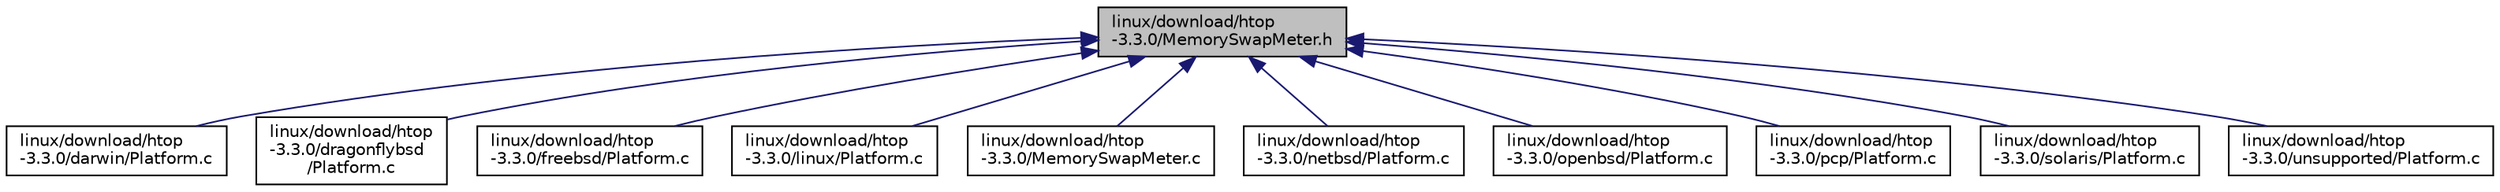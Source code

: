 digraph "linux/download/htop-3.3.0/MemorySwapMeter.h"
{
  edge [fontname="Helvetica",fontsize="10",labelfontname="Helvetica",labelfontsize="10"];
  node [fontname="Helvetica",fontsize="10",shape=record];
  Node37 [label="linux/download/htop\l-3.3.0/MemorySwapMeter.h",height=0.2,width=0.4,color="black", fillcolor="grey75", style="filled", fontcolor="black"];
  Node37 -> Node38 [dir="back",color="midnightblue",fontsize="10",style="solid"];
  Node38 [label="linux/download/htop\l-3.3.0/darwin/Platform.c",height=0.2,width=0.4,color="black", fillcolor="white", style="filled",URL="$darwin_2Platform_8c.html"];
  Node37 -> Node39 [dir="back",color="midnightblue",fontsize="10",style="solid"];
  Node39 [label="linux/download/htop\l-3.3.0/dragonflybsd\l/Platform.c",height=0.2,width=0.4,color="black", fillcolor="white", style="filled",URL="$dragonflybsd_2Platform_8c.html"];
  Node37 -> Node40 [dir="back",color="midnightblue",fontsize="10",style="solid"];
  Node40 [label="linux/download/htop\l-3.3.0/freebsd/Platform.c",height=0.2,width=0.4,color="black", fillcolor="white", style="filled",URL="$freebsd_2Platform_8c.html"];
  Node37 -> Node41 [dir="back",color="midnightblue",fontsize="10",style="solid"];
  Node41 [label="linux/download/htop\l-3.3.0/linux/Platform.c",height=0.2,width=0.4,color="black", fillcolor="white", style="filled",URL="$linux_2Platform_8c.html"];
  Node37 -> Node42 [dir="back",color="midnightblue",fontsize="10",style="solid"];
  Node42 [label="linux/download/htop\l-3.3.0/MemorySwapMeter.c",height=0.2,width=0.4,color="black", fillcolor="white", style="filled",URL="$MemorySwapMeter_8c.html"];
  Node37 -> Node43 [dir="back",color="midnightblue",fontsize="10",style="solid"];
  Node43 [label="linux/download/htop\l-3.3.0/netbsd/Platform.c",height=0.2,width=0.4,color="black", fillcolor="white", style="filled",URL="$netbsd_2Platform_8c.html"];
  Node37 -> Node44 [dir="back",color="midnightblue",fontsize="10",style="solid"];
  Node44 [label="linux/download/htop\l-3.3.0/openbsd/Platform.c",height=0.2,width=0.4,color="black", fillcolor="white", style="filled",URL="$openbsd_2Platform_8c.html"];
  Node37 -> Node45 [dir="back",color="midnightblue",fontsize="10",style="solid"];
  Node45 [label="linux/download/htop\l-3.3.0/pcp/Platform.c",height=0.2,width=0.4,color="black", fillcolor="white", style="filled",URL="$pcp_2Platform_8c.html"];
  Node37 -> Node46 [dir="back",color="midnightblue",fontsize="10",style="solid"];
  Node46 [label="linux/download/htop\l-3.3.0/solaris/Platform.c",height=0.2,width=0.4,color="black", fillcolor="white", style="filled",URL="$solaris_2Platform_8c.html"];
  Node37 -> Node47 [dir="back",color="midnightblue",fontsize="10",style="solid"];
  Node47 [label="linux/download/htop\l-3.3.0/unsupported/Platform.c",height=0.2,width=0.4,color="black", fillcolor="white", style="filled",URL="$unsupported_2Platform_8c.html"];
}
